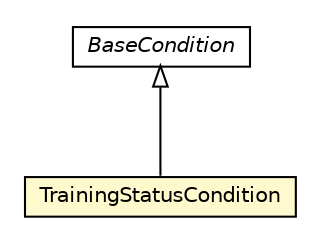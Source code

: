 #!/usr/local/bin/dot
#
# Class diagram 
# Generated by UMLGraph version 5.1 (http://www.umlgraph.org/)
#

digraph G {
	edge [fontname="Helvetica",fontsize=10,labelfontname="Helvetica",labelfontsize=10];
	node [fontname="Helvetica",fontsize=10,shape=plaintext];
	nodesep=0.25;
	ranksep=0.5;
	// cn.edu.uestc.acmicpc.db.condition.impl.TrainingStatusCondition
	c2946 [label=<<table title="cn.edu.uestc.acmicpc.db.condition.impl.TrainingStatusCondition" border="0" cellborder="1" cellspacing="0" cellpadding="2" port="p" bgcolor="lemonChiffon" href="./TrainingStatusCondition.html">
		<tr><td><table border="0" cellspacing="0" cellpadding="1">
<tr><td align="center" balign="center"> TrainingStatusCondition </td></tr>
		</table></td></tr>
		</table>>, fontname="Helvetica", fontcolor="black", fontsize=10.0];
	// cn.edu.uestc.acmicpc.db.condition.base.BaseCondition
	c2959 [label=<<table title="cn.edu.uestc.acmicpc.db.condition.base.BaseCondition" border="0" cellborder="1" cellspacing="0" cellpadding="2" port="p" href="../base/BaseCondition.html">
		<tr><td><table border="0" cellspacing="0" cellpadding="1">
<tr><td align="center" balign="center"><font face="Helvetica-Oblique"> BaseCondition </font></td></tr>
		</table></td></tr>
		</table>>, fontname="Helvetica", fontcolor="black", fontsize=10.0];
	//cn.edu.uestc.acmicpc.db.condition.impl.TrainingStatusCondition extends cn.edu.uestc.acmicpc.db.condition.base.BaseCondition
	c2959:p -> c2946:p [dir=back,arrowtail=empty];
}

